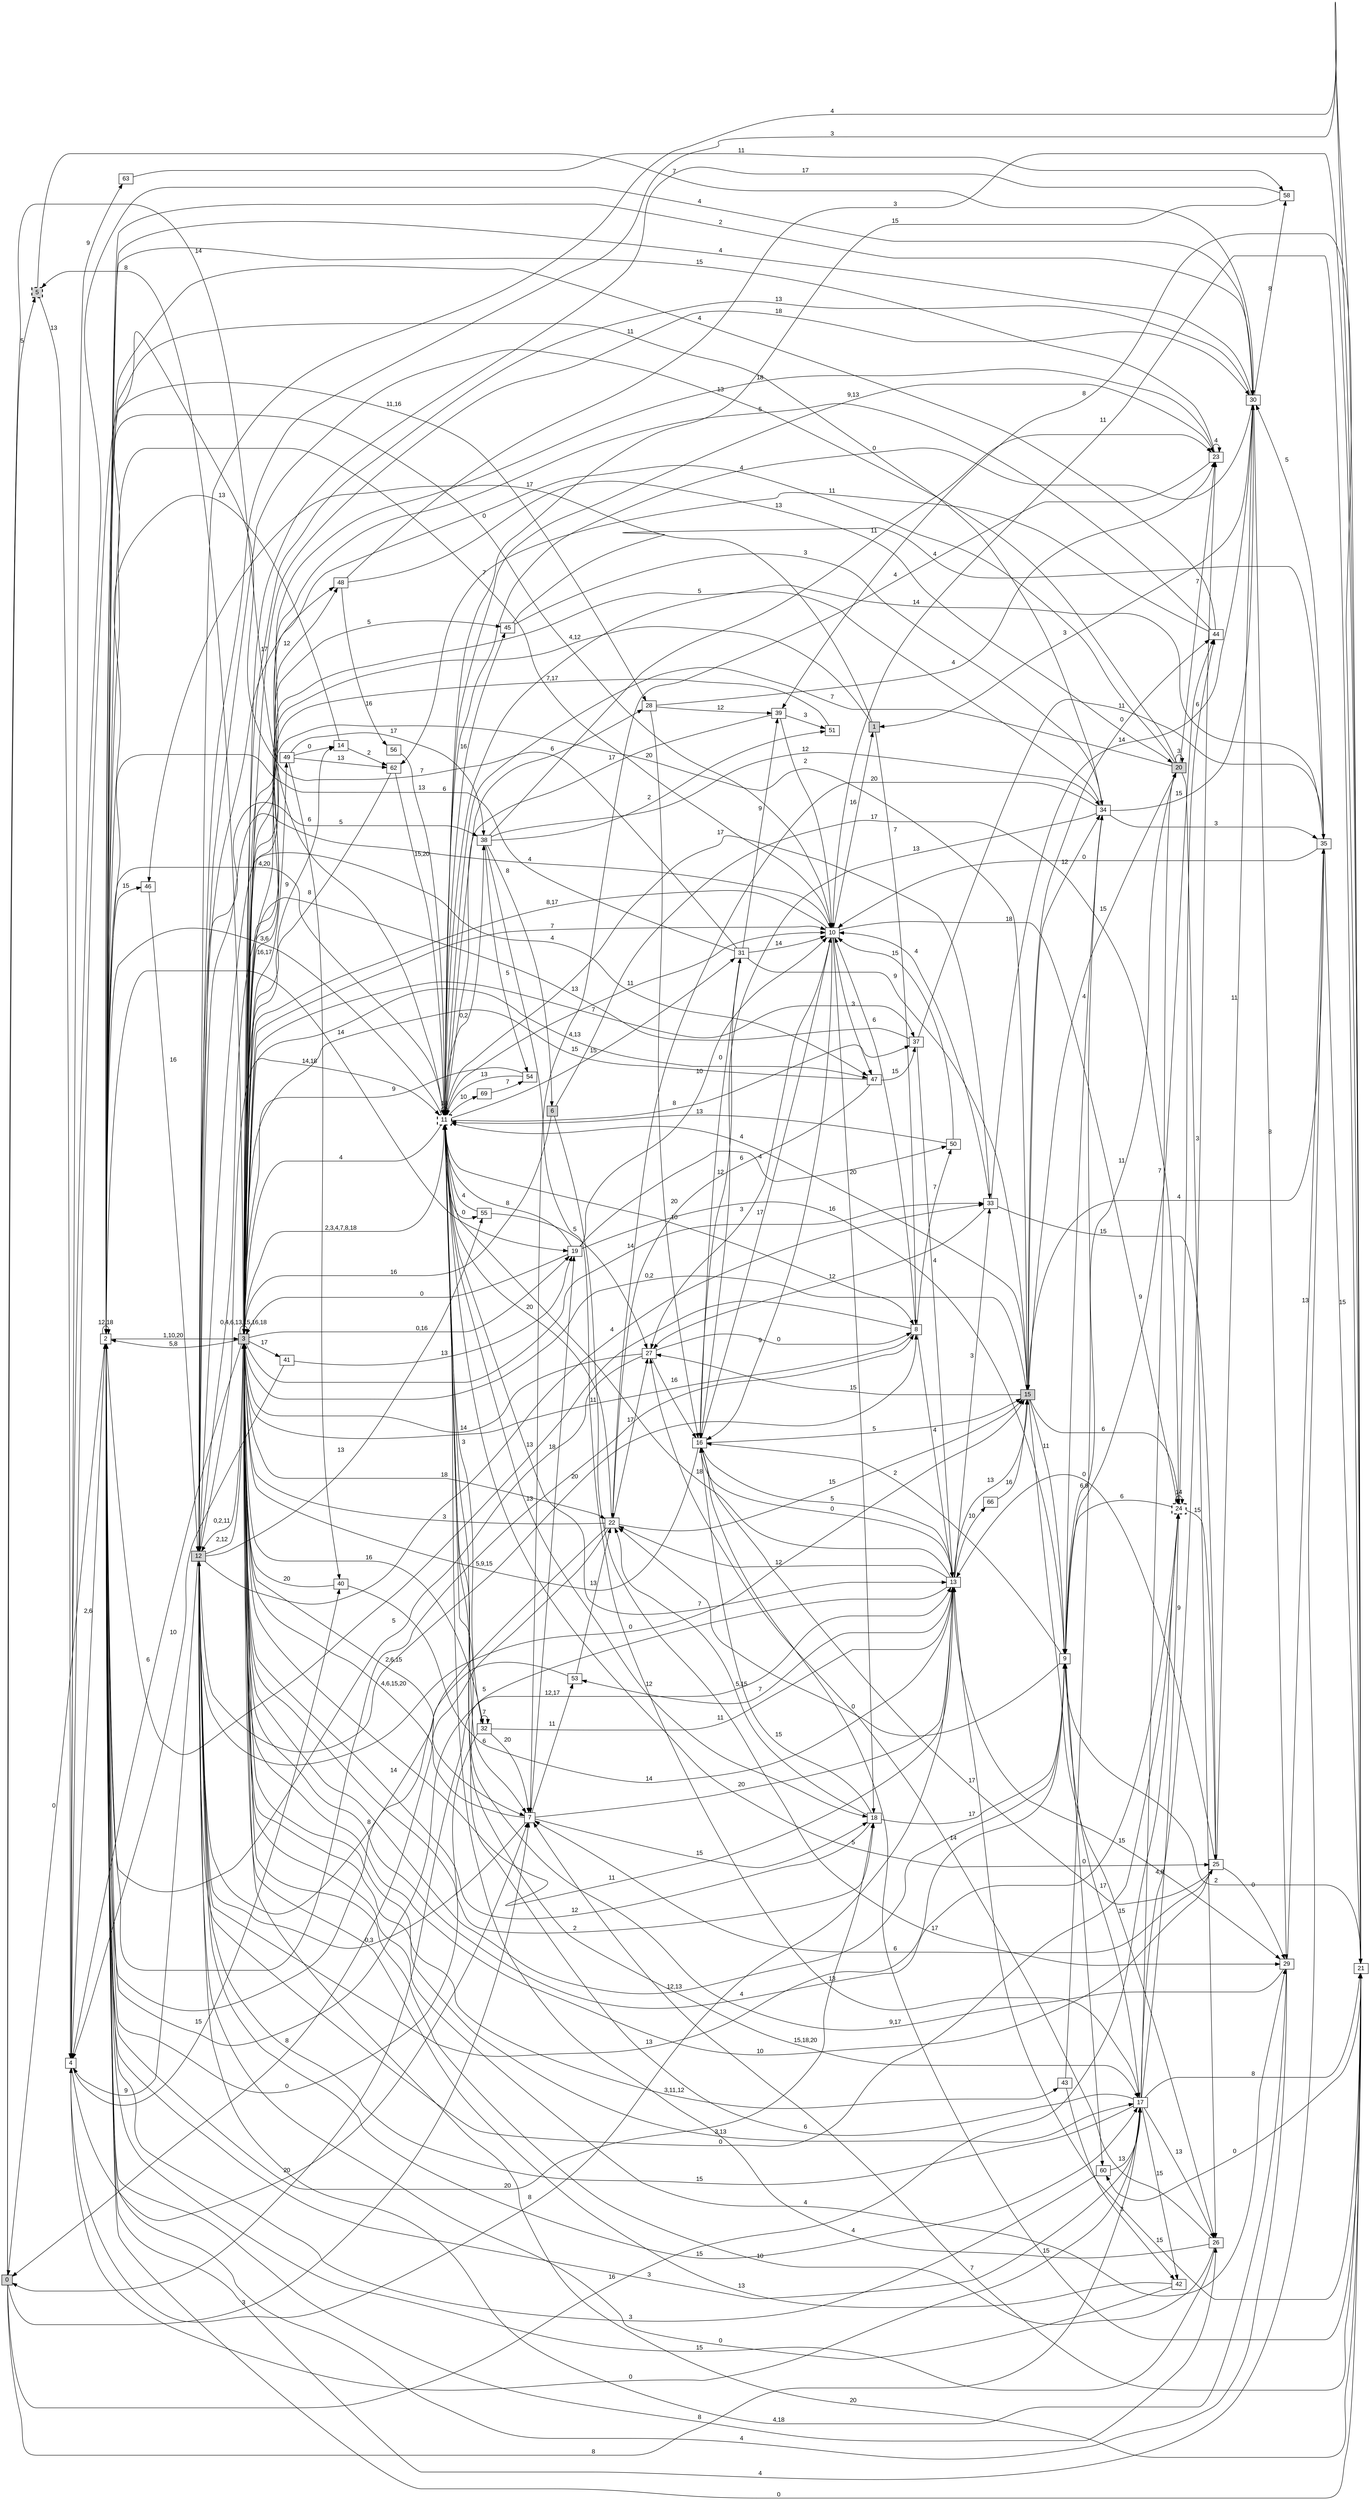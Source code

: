 digraph "NDFA" {
  rankdir=LR
  node [shape=box width=0.1 height=0.1 fontname=Arial]
  edge [fontname=Arial]
/* Estados */
 s0 [label="0" style="filled"] /* I:1 F:0 D:0 */
 s1 [label="1" style="filled"] /* I:1 F:0 D:0 */
 s2 [label="2" ] /* I:0 F:0 D:0 */
 s3 [label="3" style="filled"] /* I:1 F:0 D:0 */
 s4 [label="4" ] /* I:0 F:0 D:0 */
 s5 [label="5" style="filled,bold,dashed"] /* I:1 F:1 D:0 */
 s6 [label="6" style="filled"] /* I:1 F:0 D:0 */
 s7 [label="7" ] /* I:0 F:0 D:0 */
 s8 [label="8" ] /* I:0 F:0 D:0 */
 s9 [label="9" ] /* I:0 F:0 D:0 */
 s10 [label="10" ] /* I:0 F:0 D:0 */
 s11 [label="11" style="bold,dashed"] /* I:0 F:1 D:0 */
 s12 [label="12" style="filled"] /* I:1 F:0 D:0 */
 s13 [label="13" ] /* I:0 F:0 D:0 */
 s14 [label="14" ] /* I:0 F:0 D:0 */
 s15 [label="15" style="filled"] /* I:1 F:0 D:0 */
 s16 [label="16" ] /* I:0 F:0 D:0 */
 s17 [label="17" ] /* I:0 F:0 D:0 */
 s18 [label="18" ] /* I:0 F:0 D:0 */
 s19 [label="19" ] /* I:0 F:0 D:0 */
 s20 [label="20" style="filled"] /* I:1 F:0 D:0 */
 s21 [label="21" ] /* I:0 F:0 D:0 */
 s22 [label="22" ] /* I:0 F:0 D:0 */
 s23 [label="23" ] /* I:0 F:0 D:0 */
 s24 [label="24" style="bold,dashed"] /* I:0 F:1 D:0 */
 s25 [label="25" ] /* I:0 F:0 D:0 */
 s26 [label="26" ] /* I:0 F:0 D:0 */
 s27 [label="27" ] /* I:0 F:0 D:0 */
 s28 [label="28" ] /* I:0 F:0 D:0 */
 s29 [label="29" ] /* I:0 F:0 D:0 */
 s30 [label="30" ] /* I:0 F:0 D:0 */
 s31 [label="31" ] /* I:0 F:0 D:0 */
 s32 [label="32" ] /* I:0 F:0 D:0 */
 s33 [label="33" ] /* I:0 F:0 D:0 */
 s34 [label="34" ] /* I:0 F:0 D:0 */
 s35 [label="35" ] /* I:0 F:0 D:0 */
 s37 [label="37" ] /* I:0 F:0 D:0 */
 s38 [label="38" ] /* I:0 F:0 D:0 */
 s39 [label="39" ] /* I:0 F:0 D:0 */
 s40 [label="40" ] /* I:0 F:0 D:0 */
 s41 [label="41" ] /* I:0 F:0 D:0 */
 s42 [label="42" ] /* I:0 F:0 D:0 */
 s43 [label="43" ] /* I:0 F:0 D:0 */
 s44 [label="44" ] /* I:0 F:0 D:0 */
 s45 [label="45" ] /* I:0 F:0 D:0 */
 s46 [label="46" ] /* I:0 F:0 D:0 */
 s47 [label="47" ] /* I:0 F:0 D:0 */
 s48 [label="48" ] /* I:0 F:0 D:0 */
 s49 [label="49" ] /* I:0 F:0 D:0 */
 s50 [label="50" ] /* I:0 F:0 D:0 */
 s51 [label="51" ] /* I:0 F:0 D:0 */
 s53 [label="53" ] /* I:0 F:0 D:0 */
 s54 [label="54" ] /* I:0 F:0 D:0 */
 s55 [label="55" ] /* I:0 F:0 D:0 */
 s56 [label="56" ] /* I:0 F:0 D:0 */
 s58 [label="58" ] /* I:0 F:0 D:0 */
 s60 [label="60" ] /* I:0 F:0 D:0 */
 s62 [label="62" ] /* I:0 F:0 D:0 */
 s63 [label="63" ] /* I:0 F:0 D:0 */
 s66 [label="66" ] /* I:0 F:0 D:0 */
 s69 [label="69" ] /* I:0 F:0 D:0 */
/* Transiciones */
  s0 -> s5 [label="5"]
  s0 -> s7 [label="3"]
  s0 -> s11 [label="14"]
  s0 -> s17 [label="8"]
  s0 -> s24 [label="16"]
  s1 -> s3 [label="4,12"]
  s1 -> s8 [label="7"]
  s1 -> s46 [label="17"]
  s2 -> s0 [label="0"]
  s2 -> s2 [label="12,18"]
  s2 -> s3 [label="1,10,20"]
  s2 -> s8 [label="13"]
  s2 -> s10 [label="7"]
  s2 -> s11 [label="4,20"]
  s2 -> s13 [label="12,17"]
  s2 -> s17 [label="3"]
  s2 -> s18 [label="20"]
  s2 -> s19 [label="14"]
  s2 -> s21 [label="0"]
  s2 -> s26 [label="8"]
  s2 -> s28 [label="11,16"]
  s2 -> s30 [label="2"]
  s2 -> s35 [label="4"]
  s2 -> s46 [label="15"]
  s3 -> s2 [label="5,8"]
  s3 -> s3 [label="0,4,6,13,15,16,18"]
  s3 -> s4 [label="6"]
  s3 -> s5 [label="8"]
  s3 -> s7 [label="2,6,15"]
  s3 -> s10 [label="7"]
  s3 -> s11 [label="2,3,4,7,8,18"]
  s3 -> s12 [label="0,2,11"]
  s3 -> s14 [label="9"]
  s3 -> s15 [label="20"]
  s3 -> s17 [label="3,13"]
  s3 -> s18 [label="2"]
  s3 -> s19 [label="0,16"]
  s3 -> s21 [label="20"]
  s3 -> s22 [label="18"]
  s3 -> s24 [label="4"]
  s3 -> s25 [label="10"]
  s3 -> s29 [label="4"]
  s3 -> s30 [label="18"]
  s3 -> s32 [label="16"]
  s3 -> s33 [label="14"]
  s3 -> s37 [label="7"]
  s3 -> s41 [label="17"]
  s3 -> s43 [label="3,11,12"]
  s3 -> s45 [label="5"]
  s3 -> s47 [label="4,13"]
  s3 -> s48 [label="12"]
  s3 -> s49 [label="16,17"]
  s4 -> s2 [label="2,6"]
  s4 -> s7 [label="20"]
  s4 -> s13 [label="8"]
  s4 -> s30 [label="4"]
  s4 -> s40 [label="15"]
  s4 -> s63 [label="9"]
  s5 -> s4 [label="13"]
  s5 -> s30 [label="7"]
  s6 -> s3 [label="16"]
  s6 -> s24 [label="17"]
  s6 -> s29 [label="17"]
  s7 -> s3 [label="4,6,15,20"]
  s7 -> s12 [label="0,3"]
  s7 -> s13 [label="20"]
  s7 -> s18 [label="15"]
  s7 -> s19 [label="18"]
  s7 -> s53 [label="11"]
  s8 -> s2 [label="13"]
  s8 -> s3 [label="11"]
  s8 -> s10 [label="6"]
  s8 -> s13 [label="4"]
  s8 -> s50 [label="7"]
  s9 -> s3 [label="12,13"]
  s9 -> s16 [label="2"]
  s9 -> s22 [label="0"]
  s9 -> s34 [label="4"]
  s9 -> s44 [label="9"]
  s9 -> s60 [label="0"]
  s10 -> s1 [label="16"]
  s10 -> s2 [label="0"]
  s10 -> s3 [label="8,17"]
  s10 -> s12 [label="4"]
  s10 -> s16 [label="9"]
  s10 -> s18 [label="20"]
  s10 -> s24 [label="18"]
  s10 -> s27 [label="3"]
  s10 -> s47 [label="3"]
  s11 -> s2 [label="3,6"]
  s11 -> s3 [label="4"]
  s11 -> s7 [label="6"]
  s11 -> s8 [label="10"]
  s11 -> s10 [label="11"]
  s11 -> s11 [label="18"]
  s11 -> s13 [label="7"]
  s11 -> s17 [label="15,18,20"]
  s11 -> s18 [label="12"]
  s11 -> s23 [label="9,13"]
  s11 -> s25 [label="5"]
  s11 -> s28 [label="6"]
  s11 -> s31 [label="15"]
  s11 -> s32 [label="3"]
  s11 -> s33 [label="17"]
  s11 -> s37 [label="8"]
  s11 -> s38 [label="0,2"]
  s11 -> s45 [label="16"]
  s11 -> s55 [label="0"]
  s11 -> s69 [label="10"]
  s12 -> s3 [label="2,12"]
  s12 -> s4 [label="9"]
  s12 -> s8 [label="20"]
  s12 -> s9 [label="13"]
  s12 -> s11 [label="14,18"]
  s12 -> s15 [label="0"]
  s12 -> s17 [label="15"]
  s12 -> s21 [label="3"]
  s12 -> s24 [label="0"]
  s12 -> s33 [label="4"]
  s12 -> s38 [label="5"]
  s12 -> s47 [label="4"]
  s12 -> s48 [label="17"]
  s12 -> s55 [label="13"]
  s13 -> s0 [label="5"]
  s13 -> s3 [label="11"]
  s13 -> s11 [label="18"]
  s13 -> s15 [label="13"]
  s13 -> s16 [label="0"]
  s13 -> s22 [label="12"]
  s13 -> s29 [label="15"]
  s13 -> s33 [label="3"]
  s13 -> s53 [label="7"]
  s13 -> s66 [label="10"]
  s14 -> s2 [label="13"]
  s14 -> s62 [label="2"]
  s15 -> s3 [label="0,2"]
  s15 -> s9 [label="11"]
  s15 -> s11 [label="4"]
  s15 -> s20 [label="15"]
  s15 -> s24 [label="6"]
  s15 -> s26 [label="15"]
  s15 -> s27 [label="15"]
  s15 -> s34 [label="12"]
  s15 -> s44 [label="0"]
  s16 -> s3 [label="5,9,15"]
  s16 -> s10 [label="17"]
  s16 -> s13 [label="5"]
  s16 -> s15 [label="5"]
  s16 -> s21 [label="15"]
  s16 -> s31 [label="12"]
  s17 -> s4 [label="0"]
  s17 -> s9 [label="17"]
  s17 -> s11 [label="6"]
  s17 -> s12 [label="15"]
  s17 -> s20 [label="7"]
  s17 -> s21 [label="8"]
  s17 -> s23 [label="9"]
  s17 -> s24 [label="4,8"]
  s17 -> s26 [label="13"]
  s17 -> s42 [label="15"]
  s18 -> s3 [label="12"]
  s18 -> s9 [label="17"]
  s18 -> s16 [label="15"]
  s18 -> s22 [label="5,15"]
  s19 -> s3 [label="0"]
  s19 -> s9 [label="16"]
  s19 -> s10 [label="10"]
  s19 -> s11 [label="8"]
  s19 -> s50 [label="4"]
  s20 -> s3 [label="4"]
  s20 -> s9 [label="11"]
  s20 -> s11 [label="7"]
  s20 -> s12 [label="13"]
  s20 -> s20 [label="3"]
  s20 -> s23 [label="7"]
  s20 -> s26 [label="3"]
  s21 -> s7 [label="7"]
  s21 -> s9 [label="2"]
  s21 -> s10 [label="11"]
  s21 -> s12 [label="4"]
  s21 -> s13 [label="15"]
  s21 -> s39 [label="8"]
  s21 -> s60 [label="0"]
  s22 -> s0 [label="8"]
  s22 -> s2 [label="8"]
  s22 -> s3 [label="3"]
  s22 -> s11 [label="20"]
  s22 -> s15 [label="15"]
  s22 -> s27 [label="17"]
  s23 -> s2 [label="15"]
  s23 -> s3 [label="18"]
  s23 -> s7 [label="4"]
  s23 -> s23 [label="4"]
  s24 -> s9 [label="6"]
  s24 -> s24 [label="14"]
  s24 -> s25 [label="15"]
  s24 -> s44 [label="6"]
  s25 -> s7 [label="6"]
  s25 -> s13 [label="0"]
  s25 -> s16 [label="17"]
  s25 -> s29 [label="0"]
  s25 -> s30 [label="11"]
  s26 -> s2 [label="15"]
  s26 -> s3 [label="10"]
  s26 -> s11 [label="4"]
  s26 -> s27 [label="14"]
  s27 -> s2 [label="5"]
  s27 -> s3 [label="14"]
  s27 -> s8 [label="0"]
  s27 -> s16 [label="16"]
  s28 -> s16 [label="20"]
  s28 -> s23 [label="4"]
  s28 -> s39 [label="12"]
  s29 -> s2 [label="4"]
  s29 -> s11 [label="9,17"]
  s29 -> s12 [label="4,18"]
  s29 -> s35 [label="13"]
  s30 -> s1 [label="3"]
  s30 -> s2 [label="4"]
  s30 -> s3 [label="13"]
  s30 -> s11 [label="0"]
  s30 -> s29 [label="8"]
  s30 -> s58 [label="8"]
  s31 -> s2 [label="6"]
  s31 -> s4 [label="7"]
  s31 -> s10 [label="14"]
  s31 -> s15 [label="9"]
  s31 -> s16 [label="0"]
  s31 -> s39 [label="9"]
  s32 -> s2 [label="0"]
  s32 -> s7 [label="20"]
  s32 -> s13 [label="11"]
  s32 -> s32 [label="7"]
  s33 -> s10 [label="4"]
  s33 -> s25 [label="15"]
  s33 -> s27 [label="12"]
  s33 -> s30 [label="14"]
  s34 -> s2 [label="11"]
  s34 -> s3 [label="5"]
  s34 -> s16 [label="13"]
  s34 -> s22 [label="20"]
  s34 -> s30 [label="15"]
  s34 -> s35 [label="3"]
  s35 -> s10 [label="0"]
  s35 -> s11 [label="14"]
  s35 -> s15 [label="4"]
  s35 -> s21 [label="15"]
  s35 -> s30 [label="5"]
  s37 -> s12 [label="13"]
  s37 -> s13 [label="4"]
  s37 -> s35 [label="11"]
  s38 -> s6 [label="8"]
  s38 -> s17 [label="13"]
  s38 -> s23 [label="11"]
  s38 -> s34 [label="12"]
  s38 -> s51 [label="2"]
  s38 -> s54 [label="5"]
  s39 -> s10 [label="2"]
  s39 -> s11 [label="17"]
  s39 -> s51 [label="3"]
  s40 -> s3 [label="20"]
  s40 -> s13 [label="14"]
  s41 -> s4 [label="10"]
  s41 -> s19 [label="13"]
  s42 -> s3 [label="13"]
  s42 -> s12 [label="0"]
  s43 -> s34 [label="6,9"]
  s43 -> s42 [label="3"]
  s44 -> s2 [label="4"]
  s44 -> s3 [label="5"]
  s44 -> s62 [label="11"]
  s45 -> s34 [label="3"]
  s45 -> s35 [label="4"]
  s46 -> s12 [label="16"]
  s47 -> s3 [label="15"]
  s47 -> s22 [label="6"]
  s47 -> s37 [label="15"]
  s48 -> s20 [label="13"]
  s48 -> s21 [label="3"]
  s48 -> s56 [label="16"]
  s49 -> s14 [label="0"]
  s49 -> s38 [label="17"]
  s49 -> s40 [label="6"]
  s49 -> s62 [label="13"]
  s50 -> s10 [label="15"]
  s50 -> s11 [label="13"]
  s51 -> s3 [label="7,17"]
  s53 -> s12 [label="14"]
  s53 -> s22 [label="13"]
  s54 -> s3 [label="9"]
  s54 -> s11 [label="13"]
  s55 -> s11 [label="4"]
  s55 -> s27 [label="5"]
  s56 -> s11 [label="13"]
  s58 -> s3 [label="17"]
  s58 -> s11 [label="15"]
  s60 -> s2 [label="3"]
  s60 -> s17 [label="13"]
  s62 -> s3 [label="8"]
  s62 -> s11 [label="15,20"]
  s63 -> s58 [label="11"]
  s66 -> s15 [label="16"]
  s69 -> s54 [label="7"]
}
